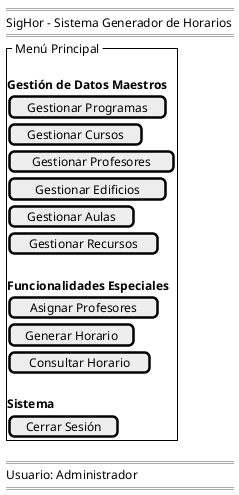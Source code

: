 @startsalt completarGestion-wireframe
{
    ====
    SigHor - Sistema Generador de Horarios
    ====
    {^" Menú Principal "
        .
        **Gestión de Datos Maestros**
        [Gestionar Programas]
        [Gestionar Cursos]
        [Gestionar Profesores]
        [Gestionar Edificios]
        [Gestionar Aulas]
        [Gestionar Recursos]
        .
        **Funcionalidades Especiales**
        [Asignar Profesores]
        [Generar Horario]
        [Consultar Horario]
        .
        **Sistema**
        [Cerrar Sesión]
    }
    ====
    Usuario: Administrador
    ====
}
@endsalt